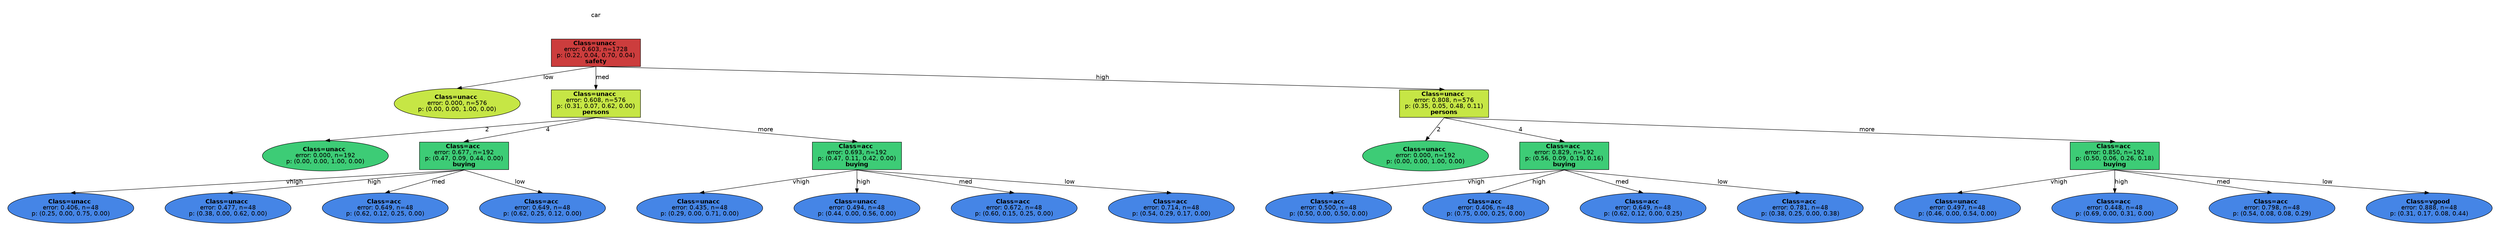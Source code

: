 digraph Tree {
splines=false;
graph [pad=".25", ranksep="0.5", nodesep="1"];
node [shape=rect, style="filled", color="black", fontname="helvetica",fillcolor="white"] ;
edge [fontname="helvetica"] ;
0 [label="car", shape=plaintext];
0:s -> 1:n [style=invis];   
1 [label=<<b> Class=unacc </b> <br/> error: 0.603, n=1728 <br/> p: (0.22, 0.04, 0.70, 0.04) <br/><b>safety</b>>, fillcolor="0.000 0.7 0.800", shape="rect"];
2 [label=<<b> Class=unacc </b> <br/> error: 0.000, n=576 <br/> p: (0.00, 0.00, 1.00, 0.00) >, fillcolor="0.200 0.7 0.900", shape="oval"];
1:s -> 2:n [label="low"] ;
3 [label=<<b> Class=unacc </b> <br/> error: 0.608, n=576 <br/> p: (0.31, 0.07, 0.62, 0.00) <br/><b>persons</b>>, fillcolor="0.200 0.7 0.900", shape="rect"];
1:s -> 3:n [label="med"] ;
4 [label=<<b> Class=unacc </b> <br/> error: 0.000, n=192 <br/> p: (0.00, 0.00, 1.00, 0.00) >, fillcolor="0.400 0.7 0.800", shape="oval"];
3:s -> 4:n [label="2"] ;
5 [label=<<b> Class=acc </b> <br/> error: 0.677, n=192 <br/> p: (0.47, 0.09, 0.44, 0.00) <br/><b>buying</b>>, fillcolor="0.400 0.7 0.800", shape="rect"];
3:s -> 5:n [label="4"] ;
6 [label=<<b> Class=unacc </b> <br/> error: 0.406, n=48 <br/> p: (0.25, 0.00, 0.75, 0.00) >, fillcolor="0.600 0.7 0.900", shape="oval"];
5:s -> 6:n [label="vhigh"] ;
7 [label=<<b> Class=unacc </b> <br/> error: 0.477, n=48 <br/> p: (0.38, 0.00, 0.62, 0.00) >, fillcolor="0.600 0.7 0.900", shape="oval"];
5:s -> 7:n [label="high"] ;
8 [label=<<b> Class=acc </b> <br/> error: 0.649, n=48 <br/> p: (0.62, 0.12, 0.25, 0.00) >, fillcolor="0.600 0.7 0.900", shape="oval"];
5:s -> 8:n [label="med"] ;
9 [label=<<b> Class=acc </b> <br/> error: 0.649, n=48 <br/> p: (0.62, 0.25, 0.12, 0.00) >, fillcolor="0.600 0.7 0.900", shape="oval"];
5:s -> 9:n [label="low"] ;
10 [label=<<b> Class=acc </b> <br/> error: 0.693, n=192 <br/> p: (0.47, 0.11, 0.42, 0.00) <br/><b>buying</b>>, fillcolor="0.400 0.7 0.800", shape="rect"];
3:s -> 10:n [label="more"] ;
11 [label=<<b> Class=unacc </b> <br/> error: 0.435, n=48 <br/> p: (0.29, 0.00, 0.71, 0.00) >, fillcolor="0.600 0.7 0.900", shape="oval"];
10:s -> 11:n [label="vhigh"] ;
12 [label=<<b> Class=unacc </b> <br/> error: 0.494, n=48 <br/> p: (0.44, 0.00, 0.56, 0.00) >, fillcolor="0.600 0.7 0.900", shape="oval"];
10:s -> 12:n [label="high"] ;
13 [label=<<b> Class=acc </b> <br/> error: 0.672, n=48 <br/> p: (0.60, 0.15, 0.25, 0.00) >, fillcolor="0.600 0.7 0.900", shape="oval"];
10:s -> 13:n [label="med"] ;
14 [label=<<b> Class=acc </b> <br/> error: 0.714, n=48 <br/> p: (0.54, 0.29, 0.17, 0.00) >, fillcolor="0.600 0.7 0.900", shape="oval"];
10:s -> 14:n [label="low"] ;
15 [label=<<b> Class=unacc </b> <br/> error: 0.808, n=576 <br/> p: (0.35, 0.05, 0.48, 0.11) <br/><b>persons</b>>, fillcolor="0.200 0.7 0.900", shape="rect"];
1:s -> 15:n [label="high"] ;
16 [label=<<b> Class=unacc </b> <br/> error: 0.000, n=192 <br/> p: (0.00, 0.00, 1.00, 0.00) >, fillcolor="0.400 0.7 0.800", shape="oval"];
15:s -> 16:n [label="2"] ;
17 [label=<<b> Class=acc </b> <br/> error: 0.829, n=192 <br/> p: (0.56, 0.09, 0.19, 0.16) <br/><b>buying</b>>, fillcolor="0.400 0.7 0.800", shape="rect"];
15:s -> 17:n [label="4"] ;
18 [label=<<b> Class=acc </b> <br/> error: 0.500, n=48 <br/> p: (0.50, 0.00, 0.50, 0.00) >, fillcolor="0.600 0.7 0.900", shape="oval"];
17:s -> 18:n [label="vhigh"] ;
19 [label=<<b> Class=acc </b> <br/> error: 0.406, n=48 <br/> p: (0.75, 0.00, 0.25, 0.00) >, fillcolor="0.600 0.7 0.900", shape="oval"];
17:s -> 19:n [label="high"] ;
20 [label=<<b> Class=acc </b> <br/> error: 0.649, n=48 <br/> p: (0.62, 0.12, 0.00, 0.25) >, fillcolor="0.600 0.7 0.900", shape="oval"];
17:s -> 20:n [label="med"] ;
21 [label=<<b> Class=acc </b> <br/> error: 0.781, n=48 <br/> p: (0.38, 0.25, 0.00, 0.38) >, fillcolor="0.600 0.7 0.900", shape="oval"];
17:s -> 21:n [label="low"] ;
22 [label=<<b> Class=acc </b> <br/> error: 0.850, n=192 <br/> p: (0.50, 0.06, 0.26, 0.18) <br/><b>buying</b>>, fillcolor="0.400 0.7 0.800", shape="rect"];
15:s -> 22:n [label="more"] ;
23 [label=<<b> Class=unacc </b> <br/> error: 0.497, n=48 <br/> p: (0.46, 0.00, 0.54, 0.00) >, fillcolor="0.600 0.7 0.900", shape="oval"];
22:s -> 23:n [label="vhigh"] ;
24 [label=<<b> Class=acc </b> <br/> error: 0.448, n=48 <br/> p: (0.69, 0.00, 0.31, 0.00) >, fillcolor="0.600 0.7 0.900", shape="oval"];
22:s -> 24:n [label="high"] ;
25 [label=<<b> Class=acc </b> <br/> error: 0.798, n=48 <br/> p: (0.54, 0.08, 0.08, 0.29) >, fillcolor="0.600 0.7 0.900", shape="oval"];
22:s -> 25:n [label="med"] ;
26 [label=<<b> Class=vgood </b> <br/> error: 0.888, n=48 <br/> p: (0.31, 0.17, 0.08, 0.44) >, fillcolor="0.600 0.7 0.900", shape="oval"];
22:s -> 26:n [label="low"] ;

}